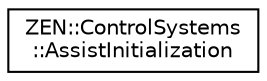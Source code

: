 digraph "Graphical Class Hierarchy"
{
 // LATEX_PDF_SIZE
  edge [fontname="Helvetica",fontsize="10",labelfontname="Helvetica",labelfontsize="10"];
  node [fontname="Helvetica",fontsize="10",shape=record];
  rankdir="LR";
  Node0 [label="ZEN::ControlSystems\l::AssistInitialization",height=0.2,width=0.4,color="black", fillcolor="white", style="filled",URL="$structZEN_1_1ControlSystems_1_1AssistInitialization.html",tooltip=" "];
}
